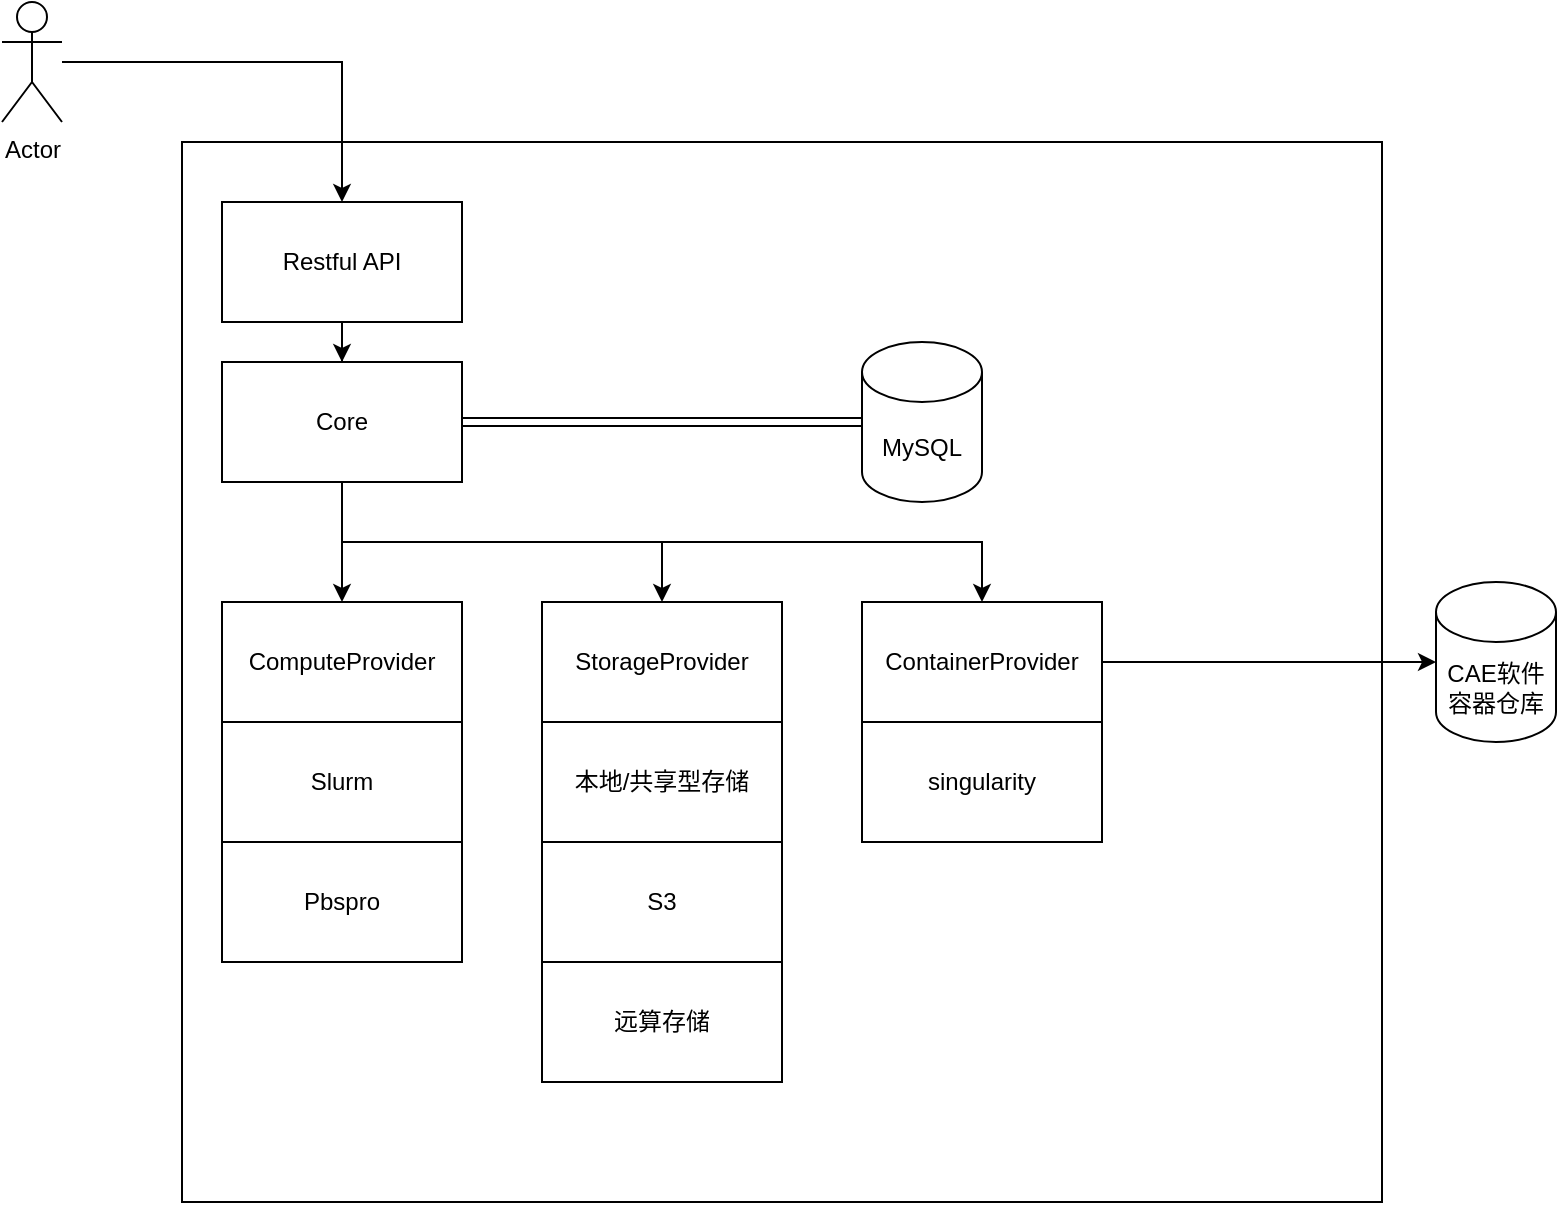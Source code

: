 <mxfile version="21.1.1" type="github">
  <diagram name="第 1 页" id="84rvlYCWFrmrgSBU5Zq5">
    <mxGraphModel dx="1023" dy="741" grid="1" gridSize="10" guides="1" tooltips="1" connect="1" arrows="1" fold="1" page="1" pageScale="1" pageWidth="827" pageHeight="1169" math="0" shadow="0">
      <root>
        <mxCell id="0" />
        <mxCell id="1" parent="0" />
        <mxCell id="oiFu_SZ9HfTaLTCigJUe-17" value="" style="rounded=0;whiteSpace=wrap;html=1;" vertex="1" parent="1">
          <mxGeometry x="140" y="170" width="600" height="530" as="geometry" />
        </mxCell>
        <mxCell id="oiFu_SZ9HfTaLTCigJUe-14" style="edgeStyle=orthogonalEdgeStyle;rounded=0;orthogonalLoop=1;jettySize=auto;html=1;entryX=0.5;entryY=0;entryDx=0;entryDy=0;" edge="1" parent="1" source="oiFu_SZ9HfTaLTCigJUe-2" target="oiFu_SZ9HfTaLTCigJUe-3">
          <mxGeometry relative="1" as="geometry" />
        </mxCell>
        <mxCell id="oiFu_SZ9HfTaLTCigJUe-2" value="Restful API" style="rounded=0;whiteSpace=wrap;html=1;" vertex="1" parent="1">
          <mxGeometry x="160" y="200" width="120" height="60" as="geometry" />
        </mxCell>
        <mxCell id="oiFu_SZ9HfTaLTCigJUe-9" style="edgeStyle=orthogonalEdgeStyle;shape=link;rounded=0;orthogonalLoop=1;jettySize=auto;html=1;entryX=0;entryY=0.5;entryDx=0;entryDy=0;entryPerimeter=0;" edge="1" parent="1" source="oiFu_SZ9HfTaLTCigJUe-3" target="oiFu_SZ9HfTaLTCigJUe-8">
          <mxGeometry relative="1" as="geometry" />
        </mxCell>
        <mxCell id="oiFu_SZ9HfTaLTCigJUe-29" style="edgeStyle=orthogonalEdgeStyle;rounded=0;orthogonalLoop=1;jettySize=auto;html=1;entryX=0.5;entryY=0;entryDx=0;entryDy=0;" edge="1" parent="1" source="oiFu_SZ9HfTaLTCigJUe-3" target="oiFu_SZ9HfTaLTCigJUe-15">
          <mxGeometry relative="1" as="geometry" />
        </mxCell>
        <mxCell id="oiFu_SZ9HfTaLTCigJUe-30" style="edgeStyle=orthogonalEdgeStyle;rounded=0;orthogonalLoop=1;jettySize=auto;html=1;entryX=0.5;entryY=0;entryDx=0;entryDy=0;" edge="1" parent="1" source="oiFu_SZ9HfTaLTCigJUe-3" target="oiFu_SZ9HfTaLTCigJUe-10">
          <mxGeometry relative="1" as="geometry">
            <Array as="points">
              <mxPoint x="220" y="370" />
              <mxPoint x="380" y="370" />
            </Array>
          </mxGeometry>
        </mxCell>
        <mxCell id="oiFu_SZ9HfTaLTCigJUe-31" style="edgeStyle=orthogonalEdgeStyle;rounded=0;orthogonalLoop=1;jettySize=auto;html=1;entryX=0.5;entryY=0;entryDx=0;entryDy=0;" edge="1" parent="1" source="oiFu_SZ9HfTaLTCigJUe-3" target="oiFu_SZ9HfTaLTCigJUe-16">
          <mxGeometry relative="1" as="geometry">
            <Array as="points">
              <mxPoint x="220" y="370" />
              <mxPoint x="540" y="370" />
            </Array>
          </mxGeometry>
        </mxCell>
        <mxCell id="oiFu_SZ9HfTaLTCigJUe-3" value="Core" style="rounded=0;whiteSpace=wrap;html=1;" vertex="1" parent="1">
          <mxGeometry x="160" y="280" width="120" height="60" as="geometry" />
        </mxCell>
        <mxCell id="oiFu_SZ9HfTaLTCigJUe-8" value="MySQL" style="shape=cylinder3;whiteSpace=wrap;html=1;boundedLbl=1;backgroundOutline=1;size=15;" vertex="1" parent="1">
          <mxGeometry x="480" y="270" width="60" height="80" as="geometry" />
        </mxCell>
        <mxCell id="oiFu_SZ9HfTaLTCigJUe-10" value="StorageProvider" style="rounded=0;whiteSpace=wrap;html=1;" vertex="1" parent="1">
          <mxGeometry x="320" y="400" width="120" height="60" as="geometry" />
        </mxCell>
        <mxCell id="oiFu_SZ9HfTaLTCigJUe-12" style="edgeStyle=orthogonalEdgeStyle;rounded=0;orthogonalLoop=1;jettySize=auto;html=1;" edge="1" parent="1" source="oiFu_SZ9HfTaLTCigJUe-11" target="oiFu_SZ9HfTaLTCigJUe-2">
          <mxGeometry relative="1" as="geometry" />
        </mxCell>
        <mxCell id="oiFu_SZ9HfTaLTCigJUe-11" value="Actor" style="shape=umlActor;verticalLabelPosition=bottom;verticalAlign=top;html=1;outlineConnect=0;" vertex="1" parent="1">
          <mxGeometry x="50" y="100" width="30" height="60" as="geometry" />
        </mxCell>
        <mxCell id="oiFu_SZ9HfTaLTCigJUe-15" value="ComputeProvider" style="rounded=0;whiteSpace=wrap;html=1;" vertex="1" parent="1">
          <mxGeometry x="160" y="400" width="120" height="60" as="geometry" />
        </mxCell>
        <mxCell id="oiFu_SZ9HfTaLTCigJUe-19" style="edgeStyle=orthogonalEdgeStyle;rounded=0;orthogonalLoop=1;jettySize=auto;html=1;" edge="1" parent="1" source="oiFu_SZ9HfTaLTCigJUe-16" target="oiFu_SZ9HfTaLTCigJUe-18">
          <mxGeometry relative="1" as="geometry" />
        </mxCell>
        <mxCell id="oiFu_SZ9HfTaLTCigJUe-16" value="ContainerProvider" style="rounded=0;whiteSpace=wrap;html=1;" vertex="1" parent="1">
          <mxGeometry x="480" y="400" width="120" height="60" as="geometry" />
        </mxCell>
        <mxCell id="oiFu_SZ9HfTaLTCigJUe-18" value="CAE软件容器仓库" style="shape=cylinder3;whiteSpace=wrap;html=1;boundedLbl=1;backgroundOutline=1;size=15;" vertex="1" parent="1">
          <mxGeometry x="767" y="390" width="60" height="80" as="geometry" />
        </mxCell>
        <mxCell id="oiFu_SZ9HfTaLTCigJUe-20" value="singularity" style="rounded=0;whiteSpace=wrap;html=1;" vertex="1" parent="1">
          <mxGeometry x="480" y="460" width="120" height="60" as="geometry" />
        </mxCell>
        <mxCell id="oiFu_SZ9HfTaLTCigJUe-24" value="本地/共享型存储" style="rounded=0;whiteSpace=wrap;html=1;" vertex="1" parent="1">
          <mxGeometry x="320" y="460" width="120" height="60" as="geometry" />
        </mxCell>
        <mxCell id="oiFu_SZ9HfTaLTCigJUe-25" value="S3" style="rounded=0;whiteSpace=wrap;html=1;" vertex="1" parent="1">
          <mxGeometry x="320" y="520" width="120" height="60" as="geometry" />
        </mxCell>
        <mxCell id="oiFu_SZ9HfTaLTCigJUe-26" value="远算存储" style="rounded=0;whiteSpace=wrap;html=1;" vertex="1" parent="1">
          <mxGeometry x="320" y="580" width="120" height="60" as="geometry" />
        </mxCell>
        <mxCell id="oiFu_SZ9HfTaLTCigJUe-27" value="Slurm" style="rounded=0;whiteSpace=wrap;html=1;" vertex="1" parent="1">
          <mxGeometry x="160" y="460" width="120" height="60" as="geometry" />
        </mxCell>
        <mxCell id="oiFu_SZ9HfTaLTCigJUe-28" value="Pbspro" style="rounded=0;whiteSpace=wrap;html=1;" vertex="1" parent="1">
          <mxGeometry x="160" y="520" width="120" height="60" as="geometry" />
        </mxCell>
      </root>
    </mxGraphModel>
  </diagram>
</mxfile>
